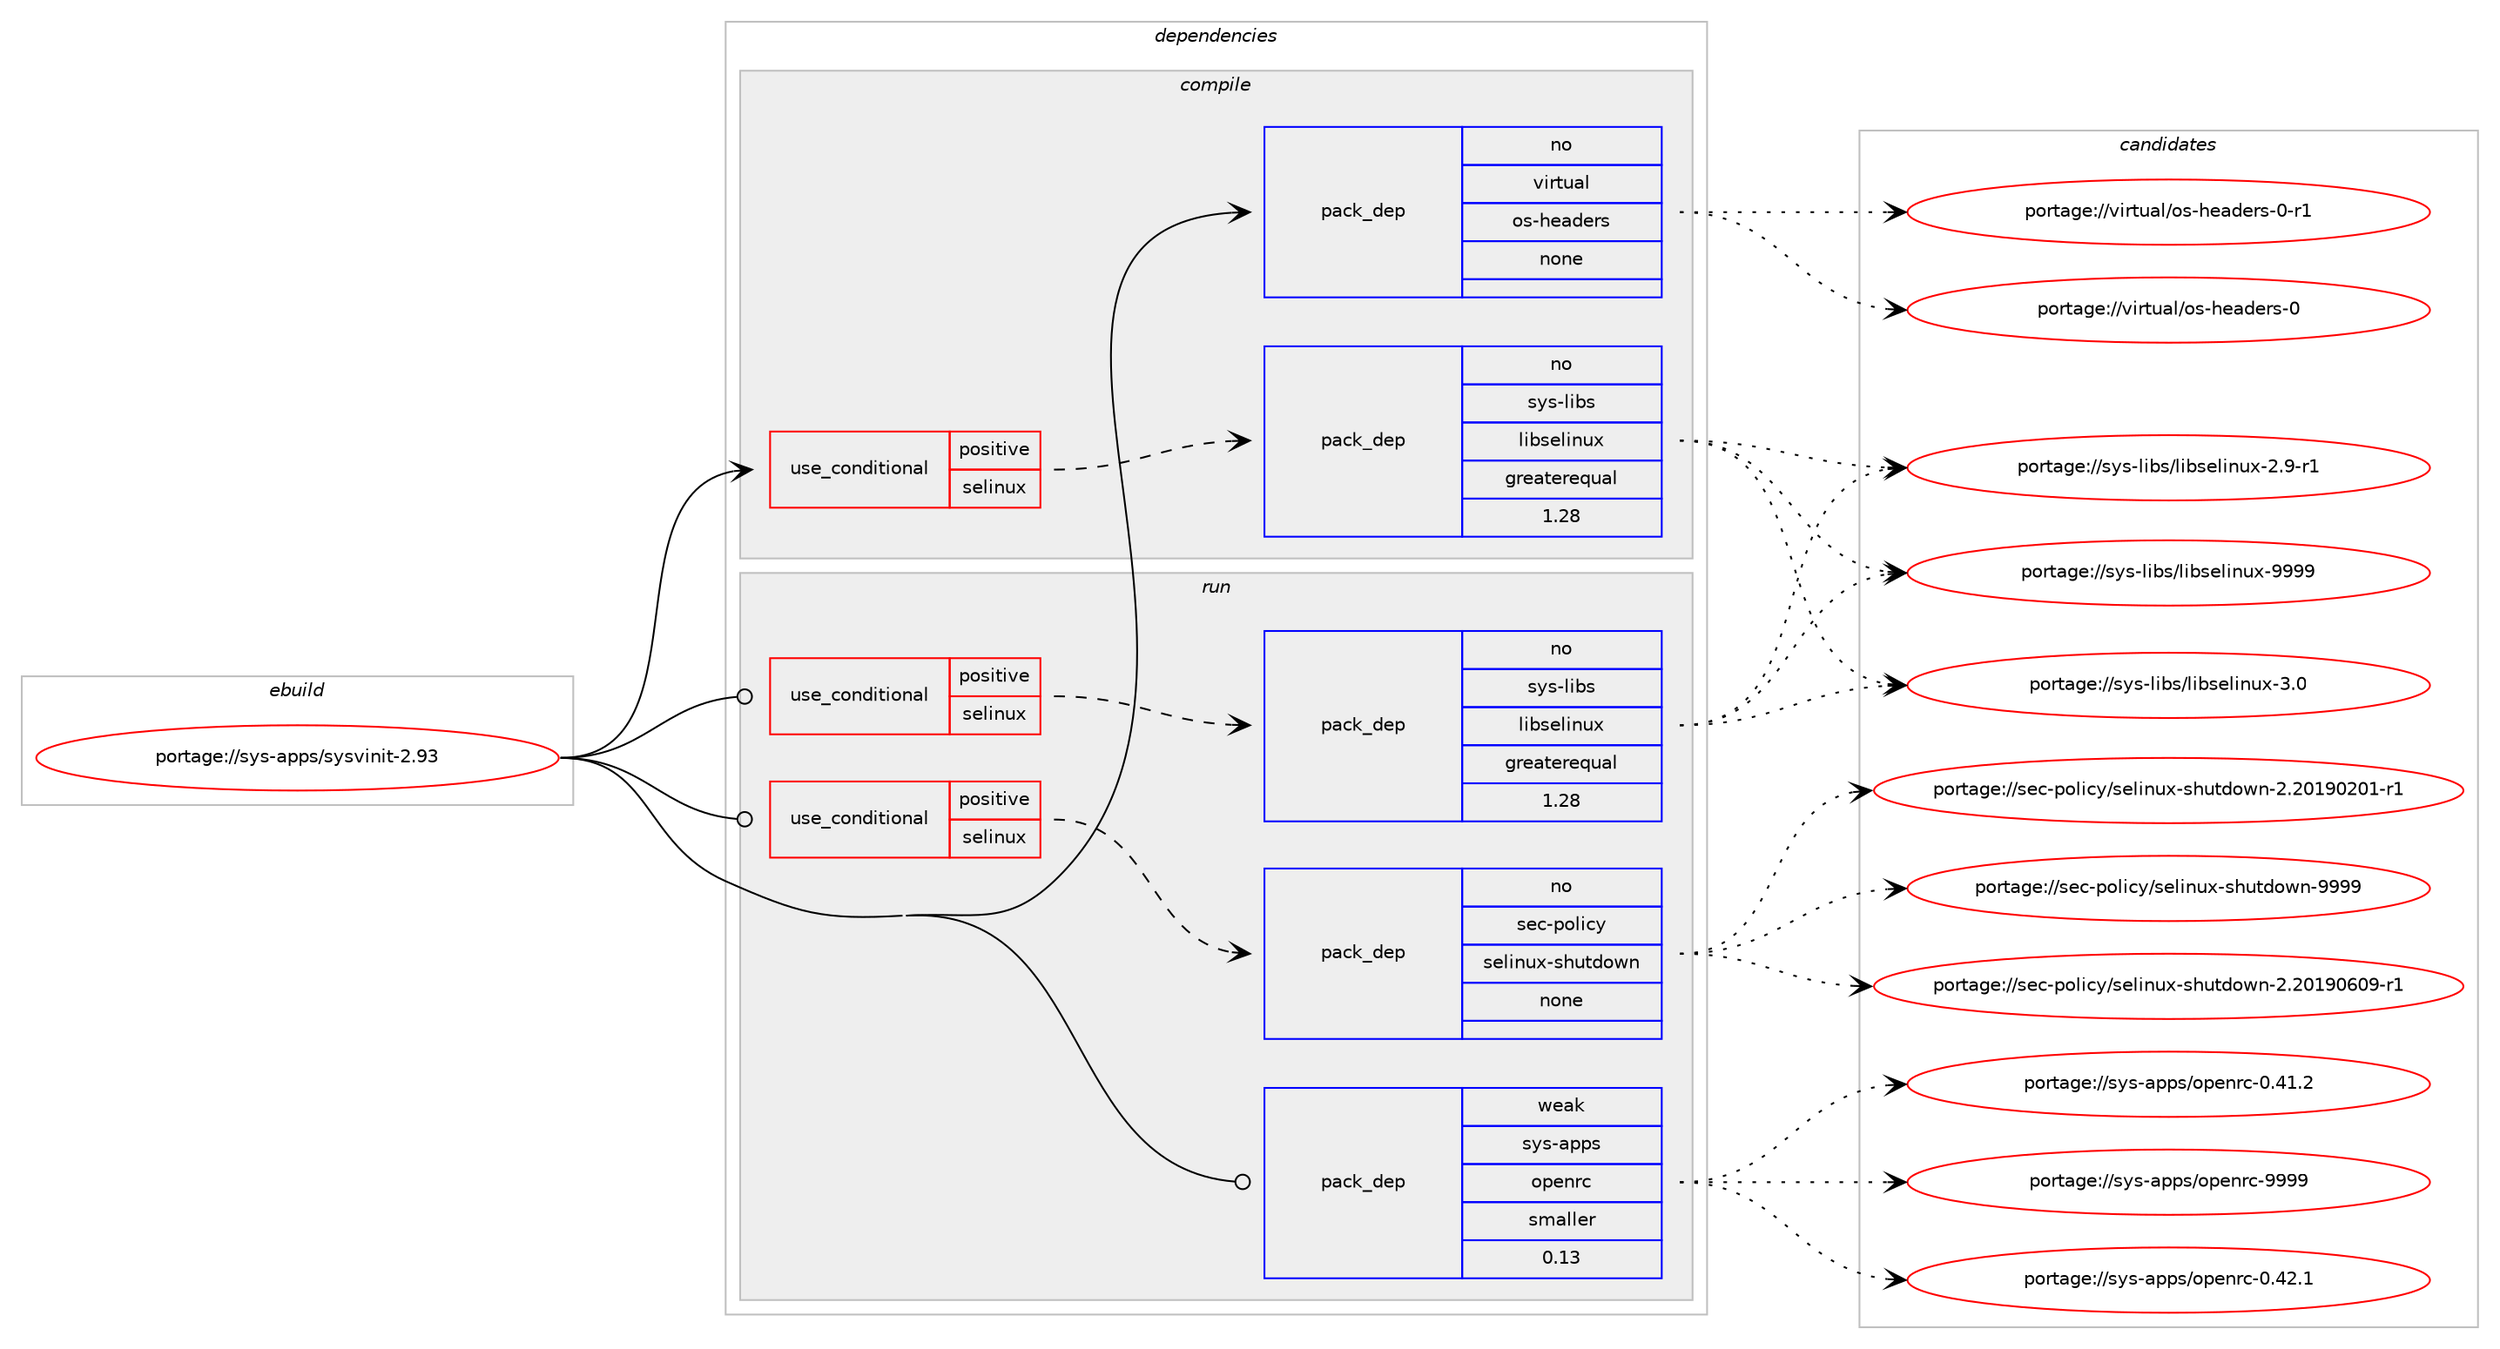 digraph prolog {

# *************
# Graph options
# *************

newrank=true;
concentrate=true;
compound=true;
graph [rankdir=LR,fontname=Helvetica,fontsize=10,ranksep=1.5];#, ranksep=2.5, nodesep=0.2];
edge  [arrowhead=vee];
node  [fontname=Helvetica,fontsize=10];

# **********
# The ebuild
# **********

subgraph cluster_leftcol {
color=gray;
rank=same;
label=<<i>ebuild</i>>;
id [label="portage://sys-apps/sysvinit-2.93", color=red, width=4, href="../sys-apps/sysvinit-2.93.svg"];
}

# ****************
# The dependencies
# ****************

subgraph cluster_midcol {
color=gray;
label=<<i>dependencies</i>>;
subgraph cluster_compile {
fillcolor="#eeeeee";
style=filled;
label=<<i>compile</i>>;
subgraph cond8254 {
dependency40481 [label=<<TABLE BORDER="0" CELLBORDER="1" CELLSPACING="0" CELLPADDING="4"><TR><TD ROWSPAN="3" CELLPADDING="10">use_conditional</TD></TR><TR><TD>positive</TD></TR><TR><TD>selinux</TD></TR></TABLE>>, shape=none, color=red];
subgraph pack31260 {
dependency40482 [label=<<TABLE BORDER="0" CELLBORDER="1" CELLSPACING="0" CELLPADDING="4" WIDTH="220"><TR><TD ROWSPAN="6" CELLPADDING="30">pack_dep</TD></TR><TR><TD WIDTH="110">no</TD></TR><TR><TD>sys-libs</TD></TR><TR><TD>libselinux</TD></TR><TR><TD>greaterequal</TD></TR><TR><TD>1.28</TD></TR></TABLE>>, shape=none, color=blue];
}
dependency40481:e -> dependency40482:w [weight=20,style="dashed",arrowhead="vee"];
}
id:e -> dependency40481:w [weight=20,style="solid",arrowhead="vee"];
subgraph pack31261 {
dependency40483 [label=<<TABLE BORDER="0" CELLBORDER="1" CELLSPACING="0" CELLPADDING="4" WIDTH="220"><TR><TD ROWSPAN="6" CELLPADDING="30">pack_dep</TD></TR><TR><TD WIDTH="110">no</TD></TR><TR><TD>virtual</TD></TR><TR><TD>os-headers</TD></TR><TR><TD>none</TD></TR><TR><TD></TD></TR></TABLE>>, shape=none, color=blue];
}
id:e -> dependency40483:w [weight=20,style="solid",arrowhead="vee"];
}
subgraph cluster_compileandrun {
fillcolor="#eeeeee";
style=filled;
label=<<i>compile and run</i>>;
}
subgraph cluster_run {
fillcolor="#eeeeee";
style=filled;
label=<<i>run</i>>;
subgraph cond8255 {
dependency40484 [label=<<TABLE BORDER="0" CELLBORDER="1" CELLSPACING="0" CELLPADDING="4"><TR><TD ROWSPAN="3" CELLPADDING="10">use_conditional</TD></TR><TR><TD>positive</TD></TR><TR><TD>selinux</TD></TR></TABLE>>, shape=none, color=red];
subgraph pack31262 {
dependency40485 [label=<<TABLE BORDER="0" CELLBORDER="1" CELLSPACING="0" CELLPADDING="4" WIDTH="220"><TR><TD ROWSPAN="6" CELLPADDING="30">pack_dep</TD></TR><TR><TD WIDTH="110">no</TD></TR><TR><TD>sec-policy</TD></TR><TR><TD>selinux-shutdown</TD></TR><TR><TD>none</TD></TR><TR><TD></TD></TR></TABLE>>, shape=none, color=blue];
}
dependency40484:e -> dependency40485:w [weight=20,style="dashed",arrowhead="vee"];
}
id:e -> dependency40484:w [weight=20,style="solid",arrowhead="odot"];
subgraph cond8256 {
dependency40486 [label=<<TABLE BORDER="0" CELLBORDER="1" CELLSPACING="0" CELLPADDING="4"><TR><TD ROWSPAN="3" CELLPADDING="10">use_conditional</TD></TR><TR><TD>positive</TD></TR><TR><TD>selinux</TD></TR></TABLE>>, shape=none, color=red];
subgraph pack31263 {
dependency40487 [label=<<TABLE BORDER="0" CELLBORDER="1" CELLSPACING="0" CELLPADDING="4" WIDTH="220"><TR><TD ROWSPAN="6" CELLPADDING="30">pack_dep</TD></TR><TR><TD WIDTH="110">no</TD></TR><TR><TD>sys-libs</TD></TR><TR><TD>libselinux</TD></TR><TR><TD>greaterequal</TD></TR><TR><TD>1.28</TD></TR></TABLE>>, shape=none, color=blue];
}
dependency40486:e -> dependency40487:w [weight=20,style="dashed",arrowhead="vee"];
}
id:e -> dependency40486:w [weight=20,style="solid",arrowhead="odot"];
subgraph pack31264 {
dependency40488 [label=<<TABLE BORDER="0" CELLBORDER="1" CELLSPACING="0" CELLPADDING="4" WIDTH="220"><TR><TD ROWSPAN="6" CELLPADDING="30">pack_dep</TD></TR><TR><TD WIDTH="110">weak</TD></TR><TR><TD>sys-apps</TD></TR><TR><TD>openrc</TD></TR><TR><TD>smaller</TD></TR><TR><TD>0.13</TD></TR></TABLE>>, shape=none, color=blue];
}
id:e -> dependency40488:w [weight=20,style="solid",arrowhead="odot"];
}
}

# **************
# The candidates
# **************

subgraph cluster_choices {
rank=same;
color=gray;
label=<<i>candidates</i>>;

subgraph choice31260 {
color=black;
nodesep=1;
choice115121115451081059811547108105981151011081051101171204557575757 [label="portage://sys-libs/libselinux-9999", color=red, width=4,href="../sys-libs/libselinux-9999.svg"];
choice1151211154510810598115471081059811510110810511011712045514648 [label="portage://sys-libs/libselinux-3.0", color=red, width=4,href="../sys-libs/libselinux-3.0.svg"];
choice11512111545108105981154710810598115101108105110117120455046574511449 [label="portage://sys-libs/libselinux-2.9-r1", color=red, width=4,href="../sys-libs/libselinux-2.9-r1.svg"];
dependency40482:e -> choice115121115451081059811547108105981151011081051101171204557575757:w [style=dotted,weight="100"];
dependency40482:e -> choice1151211154510810598115471081059811510110810511011712045514648:w [style=dotted,weight="100"];
dependency40482:e -> choice11512111545108105981154710810598115101108105110117120455046574511449:w [style=dotted,weight="100"];
}
subgraph choice31261 {
color=black;
nodesep=1;
choice1181051141161179710847111115451041019710010111411545484511449 [label="portage://virtual/os-headers-0-r1", color=red, width=4,href="../virtual/os-headers-0-r1.svg"];
choice118105114116117971084711111545104101971001011141154548 [label="portage://virtual/os-headers-0", color=red, width=4,href="../virtual/os-headers-0.svg"];
dependency40483:e -> choice1181051141161179710847111115451041019710010111411545484511449:w [style=dotted,weight="100"];
dependency40483:e -> choice118105114116117971084711111545104101971001011141154548:w [style=dotted,weight="100"];
}
subgraph choice31262 {
color=black;
nodesep=1;
choice11510199451121111081059912147115101108105110117120451151041171161001111191104557575757 [label="portage://sec-policy/selinux-shutdown-9999", color=red, width=4,href="../sec-policy/selinux-shutdown-9999.svg"];
choice115101994511211110810599121471151011081051101171204511510411711610011111911045504650484957485448574511449 [label="portage://sec-policy/selinux-shutdown-2.20190609-r1", color=red, width=4,href="../sec-policy/selinux-shutdown-2.20190609-r1.svg"];
choice115101994511211110810599121471151011081051101171204511510411711610011111911045504650484957485048494511449 [label="portage://sec-policy/selinux-shutdown-2.20190201-r1", color=red, width=4,href="../sec-policy/selinux-shutdown-2.20190201-r1.svg"];
dependency40485:e -> choice11510199451121111081059912147115101108105110117120451151041171161001111191104557575757:w [style=dotted,weight="100"];
dependency40485:e -> choice115101994511211110810599121471151011081051101171204511510411711610011111911045504650484957485448574511449:w [style=dotted,weight="100"];
dependency40485:e -> choice115101994511211110810599121471151011081051101171204511510411711610011111911045504650484957485048494511449:w [style=dotted,weight="100"];
}
subgraph choice31263 {
color=black;
nodesep=1;
choice115121115451081059811547108105981151011081051101171204557575757 [label="portage://sys-libs/libselinux-9999", color=red, width=4,href="../sys-libs/libselinux-9999.svg"];
choice1151211154510810598115471081059811510110810511011712045514648 [label="portage://sys-libs/libselinux-3.0", color=red, width=4,href="../sys-libs/libselinux-3.0.svg"];
choice11512111545108105981154710810598115101108105110117120455046574511449 [label="portage://sys-libs/libselinux-2.9-r1", color=red, width=4,href="../sys-libs/libselinux-2.9-r1.svg"];
dependency40487:e -> choice115121115451081059811547108105981151011081051101171204557575757:w [style=dotted,weight="100"];
dependency40487:e -> choice1151211154510810598115471081059811510110810511011712045514648:w [style=dotted,weight="100"];
dependency40487:e -> choice11512111545108105981154710810598115101108105110117120455046574511449:w [style=dotted,weight="100"];
}
subgraph choice31264 {
color=black;
nodesep=1;
choice115121115459711211211547111112101110114994557575757 [label="portage://sys-apps/openrc-9999", color=red, width=4,href="../sys-apps/openrc-9999.svg"];
choice1151211154597112112115471111121011101149945484652504649 [label="portage://sys-apps/openrc-0.42.1", color=red, width=4,href="../sys-apps/openrc-0.42.1.svg"];
choice1151211154597112112115471111121011101149945484652494650 [label="portage://sys-apps/openrc-0.41.2", color=red, width=4,href="../sys-apps/openrc-0.41.2.svg"];
dependency40488:e -> choice115121115459711211211547111112101110114994557575757:w [style=dotted,weight="100"];
dependency40488:e -> choice1151211154597112112115471111121011101149945484652504649:w [style=dotted,weight="100"];
dependency40488:e -> choice1151211154597112112115471111121011101149945484652494650:w [style=dotted,weight="100"];
}
}

}
